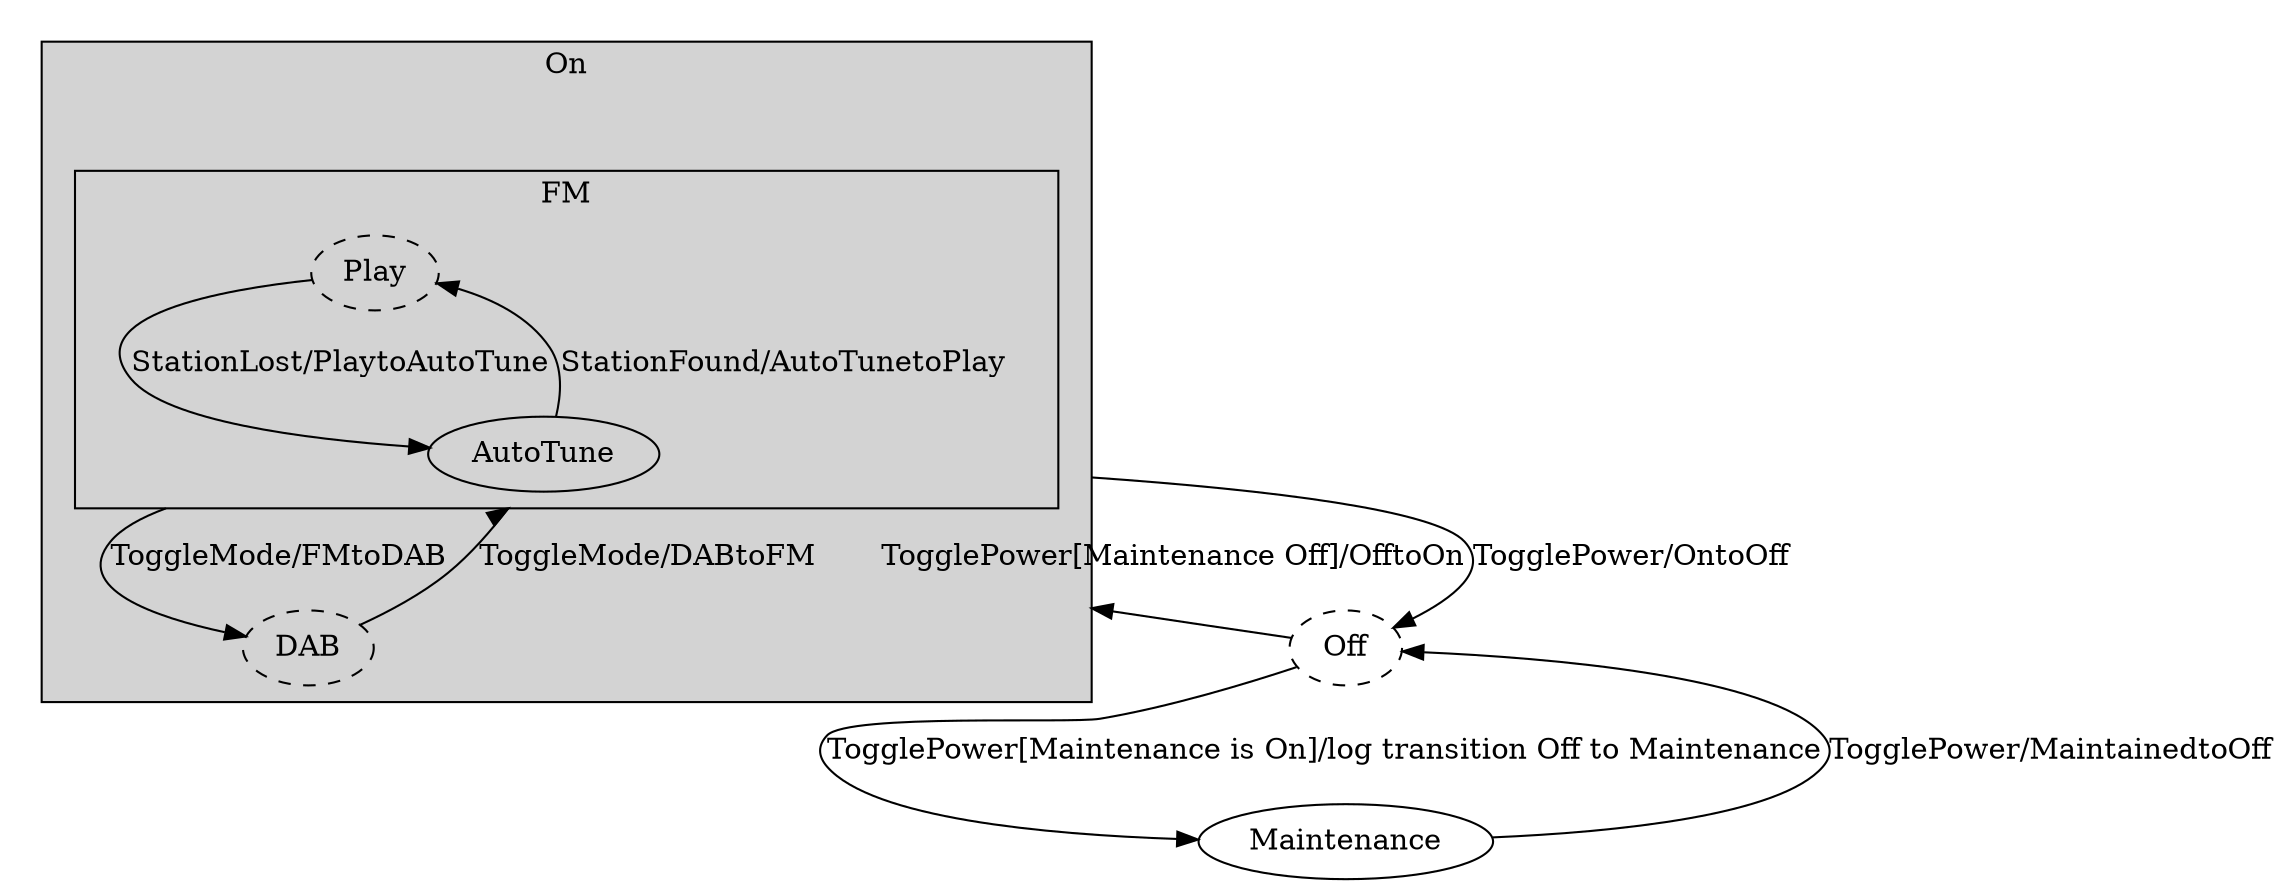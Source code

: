 digraph G {
  compound=true;

  Off [style="dashed"];
  Maintenance [];
  subgraph cluster1003 {
    style=invis;
    subgraph cluster3 {
      style="visible, filled";
      label = "On"
      subgraph cluster1004 {
        style=invis;
        subgraph cluster4 {
          style="visible, filled";
          label = "FM"
          Play [style="dashed, filled"];
          AutoTune [];
        }
      }
      DAB [style="dashed"];
    }
  }
  Off -> Maintenance [label="TogglePower[Maintenance is On]/log transition Off to Maintenance"];
  Off -> AutoTune [lhead=cluster3, label="TogglePower[Maintenance Off]/OfftoOn"];
  Maintenance -> Off [label="TogglePower/MaintainedtoOff"];
  AutoTune -> Off [ltail=cluster3, label="TogglePower/OntoOff"];
  AutoTune -> DAB [ltail=cluster4, label="ToggleMode/FMtoDAB"];
  Play -> AutoTune [label="StationLost/PlaytoAutoTune"];
  AutoTune -> Play [label="StationFound/AutoTunetoPlay"];
  DAB -> AutoTune [lhead=cluster4, label="ToggleMode/DABtoFM"];
}
